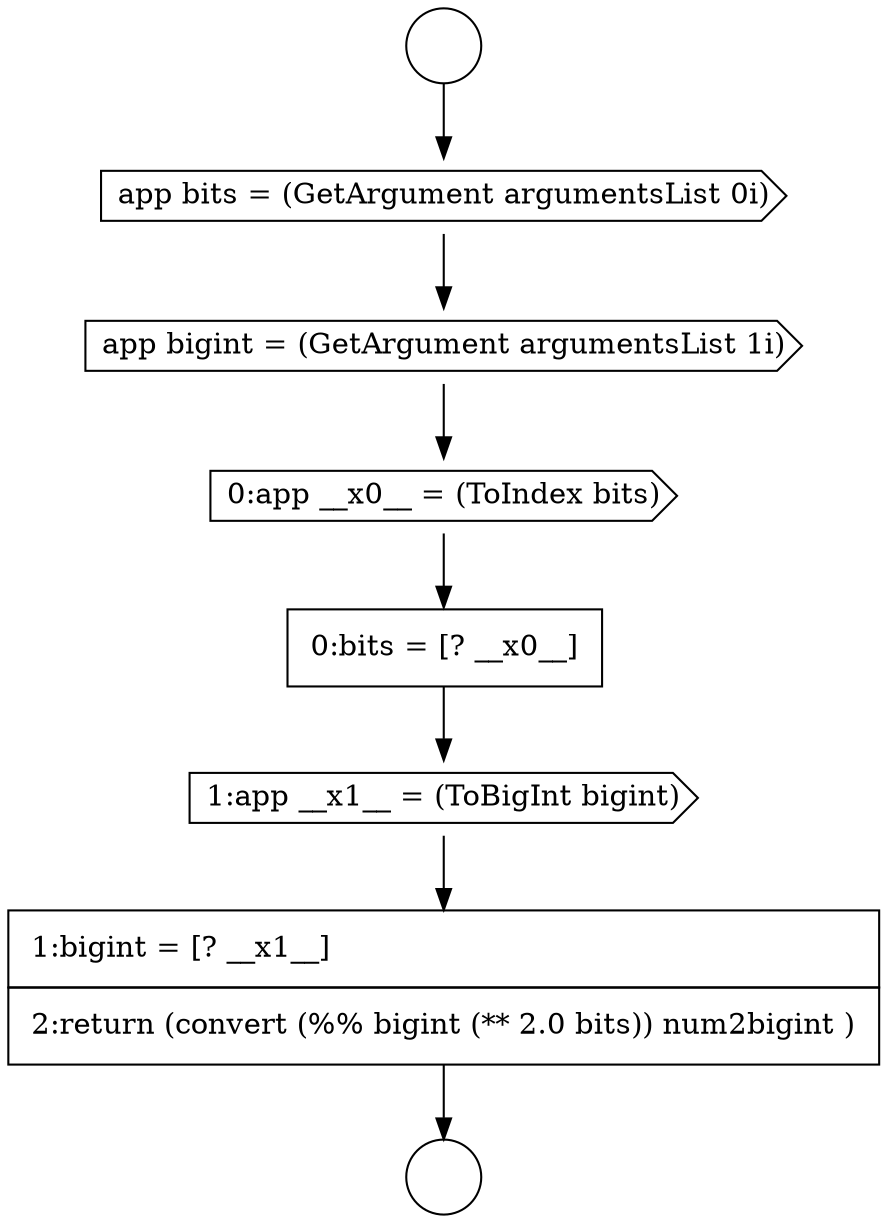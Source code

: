 digraph {
  node12753 [shape=none, margin=0, label=<<font color="black">
    <table border="0" cellborder="1" cellspacing="0" cellpadding="10">
      <tr><td align="left">1:bigint = [? __x1__]</td></tr>
      <tr><td align="left">2:return (convert (%% bigint (** 2.0 bits)) num2bigint )</td></tr>
    </table>
  </font>> color="black" fillcolor="white" style=filled]
  node12750 [shape=cds, label=<<font color="black">0:app __x0__ = (ToIndex bits)</font>> color="black" fillcolor="white" style=filled]
  node12747 [shape=circle label=" " color="black" fillcolor="white" style=filled]
  node12746 [shape=circle label=" " color="black" fillcolor="white" style=filled]
  node12751 [shape=none, margin=0, label=<<font color="black">
    <table border="0" cellborder="1" cellspacing="0" cellpadding="10">
      <tr><td align="left">0:bits = [? __x0__]</td></tr>
    </table>
  </font>> color="black" fillcolor="white" style=filled]
  node12748 [shape=cds, label=<<font color="black">app bits = (GetArgument argumentsList 0i)</font>> color="black" fillcolor="white" style=filled]
  node12752 [shape=cds, label=<<font color="black">1:app __x1__ = (ToBigInt bigint)</font>> color="black" fillcolor="white" style=filled]
  node12749 [shape=cds, label=<<font color="black">app bigint = (GetArgument argumentsList 1i)</font>> color="black" fillcolor="white" style=filled]
  node12748 -> node12749 [ color="black"]
  node12749 -> node12750 [ color="black"]
  node12751 -> node12752 [ color="black"]
  node12753 -> node12747 [ color="black"]
  node12746 -> node12748 [ color="black"]
  node12750 -> node12751 [ color="black"]
  node12752 -> node12753 [ color="black"]
}
